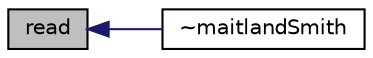 digraph "read"
{
  bgcolor="transparent";
  edge [fontname="Helvetica",fontsize="10",labelfontname="Helvetica",labelfontsize="10"];
  node [fontname="Helvetica",fontsize="10",shape=record];
  rankdir="LR";
  Node612 [label="read",height=0.2,width=0.4,color="black", fillcolor="grey75", style="filled", fontcolor="black"];
  Node612 -> Node613 [dir="back",color="midnightblue",fontsize="10",style="solid",fontname="Helvetica"];
  Node613 [label="~maitlandSmith",height=0.2,width=0.4,color="black",URL="$a25597.html#a19adce9dae1c269ebccb231df60b1323",tooltip="Destructor. "];
}
